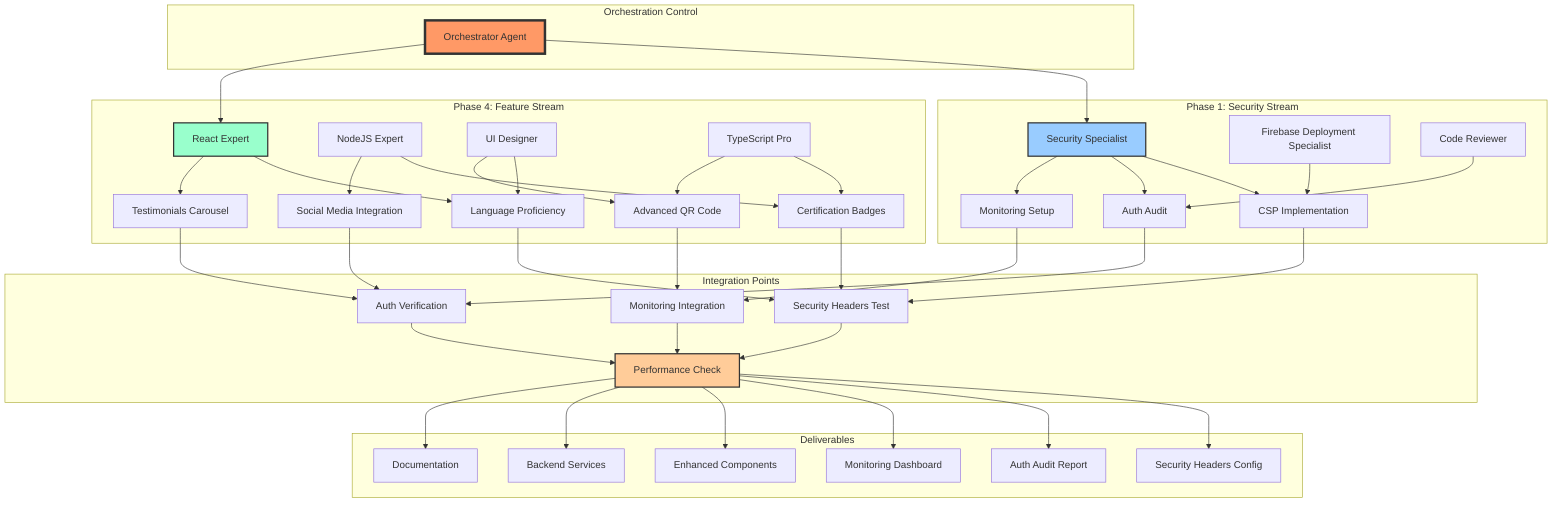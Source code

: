 graph TB
    subgraph "Orchestration Control"
        O[Orchestrator Agent]
    end
    
    subgraph "Phase 1: Security Stream"
        S1[Security Specialist]
        S2[Firebase Deployment Specialist]
        S3[Code Reviewer]
        
        CSP[CSP Implementation]
        AUTH[Auth Audit]
        MON[Monitoring Setup]
        
        S1 --> CSP
        S1 --> AUTH
        S2 --> CSP
        S3 --> AUTH
        S1 --> MON
    end
    
    subgraph "Phase 4: Feature Stream"
        F1[React Expert]
        F2[NodeJS Expert]
        F3[UI Designer]
        F4[TypeScript Pro]
        
        LANG[Language Proficiency]
        BADGE[Certification Badges]
        TEST[Testimonials Carousel]
        SOC[Social Media Integration]
        QR[Advanced QR Code]
        
        F1 --> LANG
        F1 --> TEST
        F2 --> BADGE
        F2 --> SOC
        F3 --> LANG
        F3 --> QR
        F4 --> BADGE
        F4 --> QR
    end
    
    subgraph "Integration Points"
        I1[Security Headers Test]
        I2[Auth Verification]
        I3[Monitoring Integration]
        I4[Performance Check]
    end
    
    O --> S1
    O --> F1
    
    CSP --> I1
    LANG --> I1
    BADGE --> I1
    
    AUTH --> I2
    TEST --> I2
    SOC --> I2
    
    MON --> I3
    QR --> I3
    
    I1 --> I4
    I2 --> I4
    I3 --> I4
    
    subgraph "Deliverables"
        D1[Security Headers Config]
        D2[Auth Audit Report]
        D3[Monitoring Dashboard]
        D4[Enhanced Components]
        D5[Backend Services]
        D6[Documentation]
    end
    
    I4 --> D1
    I4 --> D2
    I4 --> D3
    I4 --> D4
    I4 --> D5
    I4 --> D6
    
    style O fill:#f96,stroke:#333,stroke-width:4px
    style S1 fill:#9cf,stroke:#333,stroke-width:2px
    style F1 fill:#9fc,stroke:#333,stroke-width:2px
    style I4 fill:#fc9,stroke:#333,stroke-width:2px